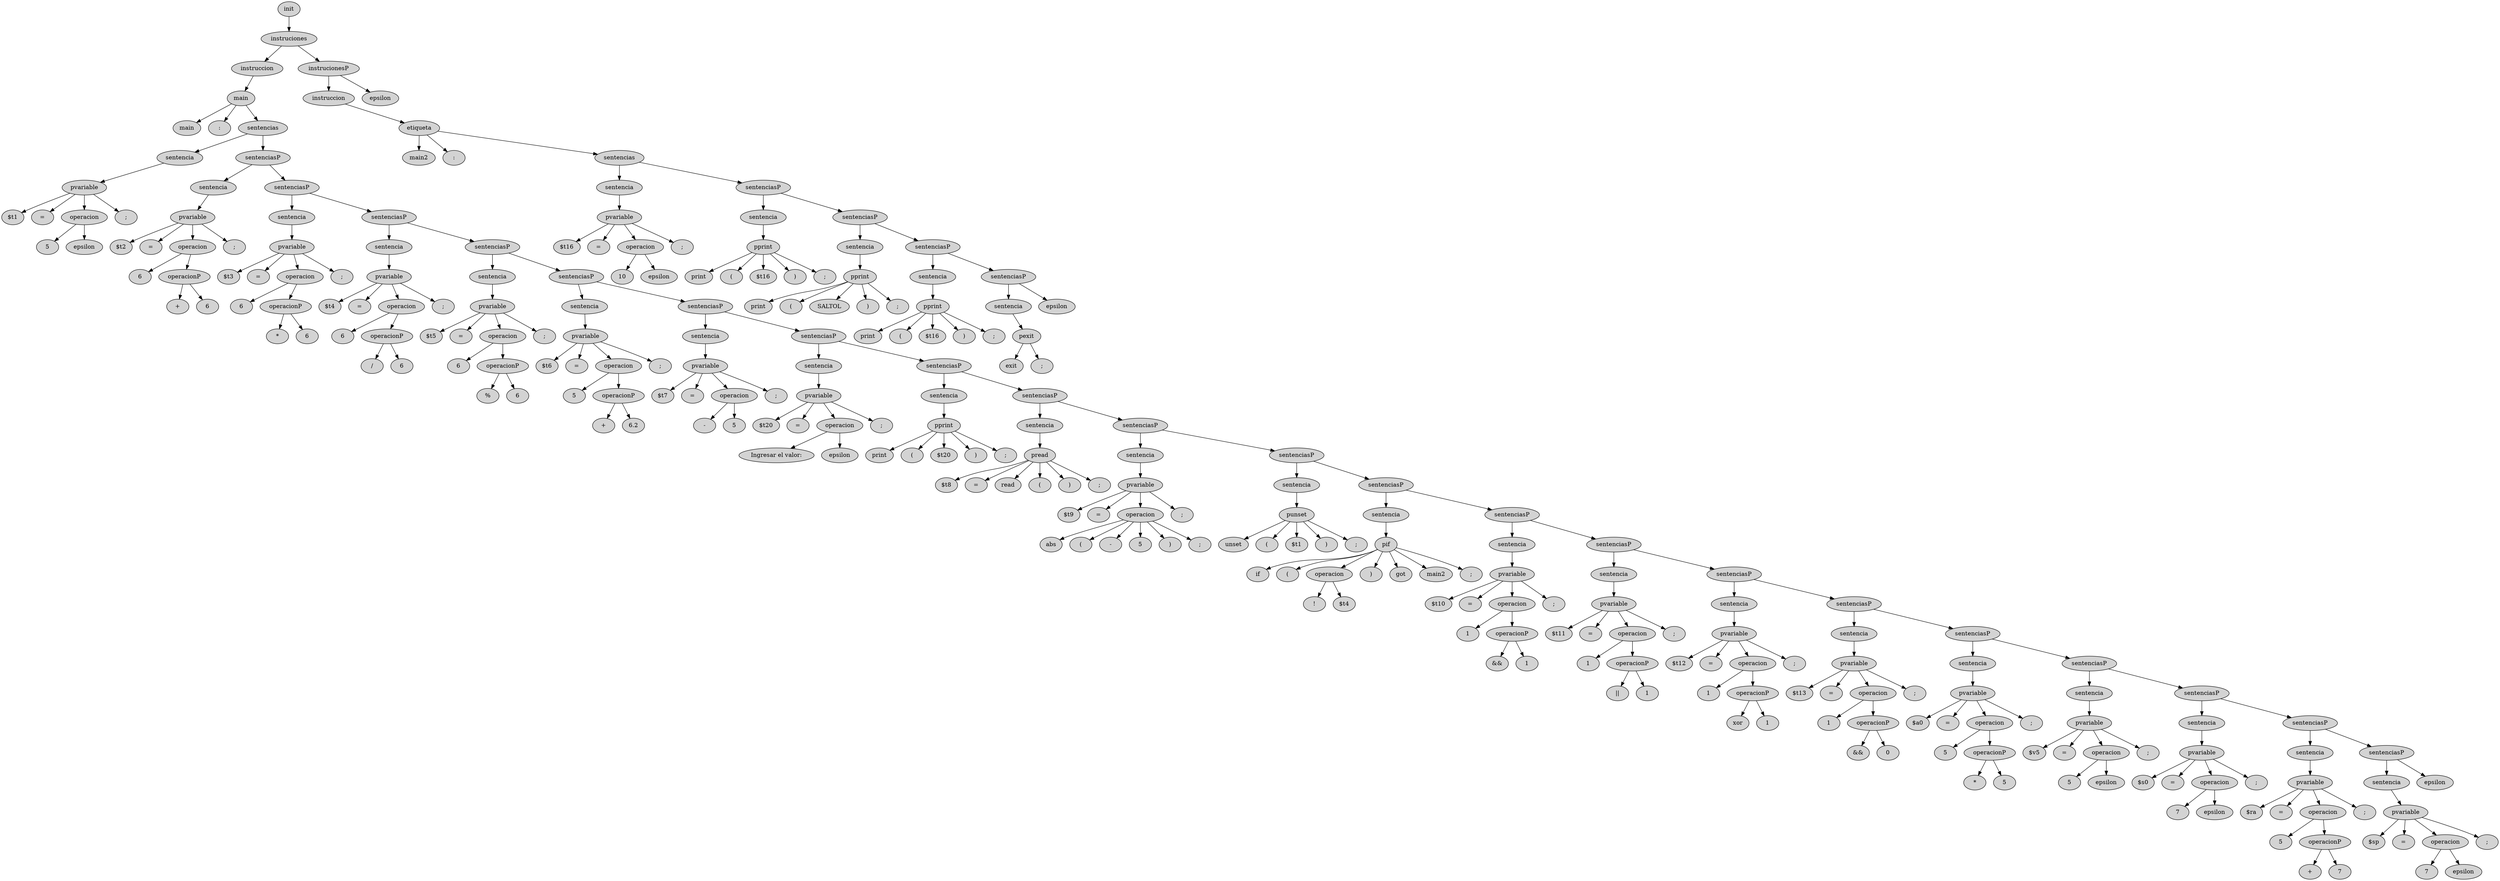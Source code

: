 digraph{ 
277[style = "filled" ; label = "init"] 
275[style = "filled" ; label = "instruciones"] 
276[style = "filled" ; label = "instruccion"] 
227[style = "filled" ; label = "main"] 
228[style = "filled" ; label = "main"] 
229[style = "filled" ; label = ":"] 
225[style = "filled" ; label = "sentencias"] 
226[style = "filled" ; label = "sentencia"] 
4[style = "filled" ; label = "pvariable"] 
5[style = "filled" ; label = "$t1"] 
6[style = "filled" ; label = "="] 
3[style = "filled" ; label = "operacion"] 
1[style = "filled" ; label = "5"] 
2[style = "filled" ; label = "epsilon"] 
7[style = "filled" ; label = ";"] 
223[style = "filled" ; label = "sentenciasP"] 
224[style = "filled" ; label = "sentencia"] 
13[style = "filled" ; label = "pvariable"] 
14[style = "filled" ; label = "$t2"] 
15[style = "filled" ; label = "="] 
12[style = "filled" ; label = "operacion"] 
8[style = "filled" ; label = "6"] 
10[style = "filled" ; label = "operacionP"] 
11[style = "filled" ; label = "+"] 
9[style = "filled" ; label = "6"] 
16[style = "filled" ; label = ";"] 
221[style = "filled" ; label = "sentenciasP"] 
222[style = "filled" ; label = "sentencia"] 
22[style = "filled" ; label = "pvariable"] 
23[style = "filled" ; label = "$t3"] 
24[style = "filled" ; label = "="] 
21[style = "filled" ; label = "operacion"] 
17[style = "filled" ; label = "6"] 
19[style = "filled" ; label = "operacionP"] 
20[style = "filled" ; label = "*"] 
18[style = "filled" ; label = "6"] 
25[style = "filled" ; label = ";"] 
219[style = "filled" ; label = "sentenciasP"] 
220[style = "filled" ; label = "sentencia"] 
31[style = "filled" ; label = "pvariable"] 
32[style = "filled" ; label = "$t4"] 
33[style = "filled" ; label = "="] 
30[style = "filled" ; label = "operacion"] 
26[style = "filled" ; label = "6"] 
28[style = "filled" ; label = "operacionP"] 
29[style = "filled" ; label = "/"] 
27[style = "filled" ; label = "6"] 
34[style = "filled" ; label = ";"] 
217[style = "filled" ; label = "sentenciasP"] 
218[style = "filled" ; label = "sentencia"] 
40[style = "filled" ; label = "pvariable"] 
41[style = "filled" ; label = "$t5"] 
42[style = "filled" ; label = "="] 
39[style = "filled" ; label = "operacion"] 
35[style = "filled" ; label = "6"] 
37[style = "filled" ; label = "operacionP"] 
38[style = "filled" ; label = "%"] 
36[style = "filled" ; label = "6"] 
43[style = "filled" ; label = ";"] 
215[style = "filled" ; label = "sentenciasP"] 
216[style = "filled" ; label = "sentencia"] 
49[style = "filled" ; label = "pvariable"] 
50[style = "filled" ; label = "$t6"] 
51[style = "filled" ; label = "="] 
48[style = "filled" ; label = "operacion"] 
44[style = "filled" ; label = "5"] 
46[style = "filled" ; label = "operacionP"] 
47[style = "filled" ; label = "+"] 
45[style = "filled" ; label = "6.2"] 
52[style = "filled" ; label = ";"] 
213[style = "filled" ; label = "sentenciasP"] 
214[style = "filled" ; label = "sentencia"] 
56[style = "filled" ; label = "pvariable"] 
57[style = "filled" ; label = "$t7"] 
58[style = "filled" ; label = "="] 
54[style = "filled" ; label = "operacion"] 
55[style = "filled" ; label = "-"] 
53[style = "filled" ; label = "5"] 
59[style = "filled" ; label = ";"] 
211[style = "filled" ; label = "sentenciasP"] 
212[style = "filled" ; label = "sentencia"] 
63[style = "filled" ; label = "pvariable"] 
64[style = "filled" ; label = "$t20"] 
65[style = "filled" ; label = "="] 
62[style = "filled" ; label = "operacion"] 
60[style = "filled" ; label = "Ingresar el valor:"] 
61[style = "filled" ; label = "epsilon"] 
66[style = "filled" ; label = ";"] 
209[style = "filled" ; label = "sentenciasP"] 
210[style = "filled" ; label = "sentencia"] 
67[style = "filled" ; label = "pprint"] 
68[style = "filled" ; label = "print"] 
69[style = "filled" ; label = "("] 
70[style = "filled" ; label = "$t20"] 
71[style = "filled" ; label = ")"] 
72[style = "filled" ; label = ";"] 
207[style = "filled" ; label = "sentenciasP"] 
208[style = "filled" ; label = "sentencia"] 
73[style = "filled" ; label = "pread"] 
74[style = "filled" ; label = "$t8"] 
75[style = "filled" ; label = "="] 
76[style = "filled" ; label = "read"] 
77[style = "filled" ; label = "("] 
78[style = "filled" ; label = ")"] 
79[style = "filled" ; label = ";"] 
205[style = "filled" ; label = "sentenciasP"] 
206[style = "filled" ; label = "sentencia"] 
87[style = "filled" ; label = "pvariable"] 
88[style = "filled" ; label = "$t9"] 
89[style = "filled" ; label = "="] 
81[style = "filled" ; label = "operacion"] 
82[style = "filled" ; label = "abs"] 
83[style = "filled" ; label = "("] 
84[style = "filled" ; label = "-"] 
80[style = "filled" ; label = "5"] 
85[style = "filled" ; label = ")"] 
86[style = "filled" ; label = ";"] 
90[style = "filled" ; label = ";"] 
203[style = "filled" ; label = "sentenciasP"] 
204[style = "filled" ; label = "sentencia"] 
91[style = "filled" ; label = "punset"] 
92[style = "filled" ; label = "unset"] 
93[style = "filled" ; label = "("] 
94[style = "filled" ; label = "$t1"] 
95[style = "filled" ; label = ")"] 
96[style = "filled" ; label = ";"] 
201[style = "filled" ; label = "sentenciasP"] 
202[style = "filled" ; label = "sentencia"] 
100[style = "filled" ; label = "pif"] 
101[style = "filled" ; label = "if"] 
102[style = "filled" ; label = "("] 
98[style = "filled" ; label = "operacion"] 
99[style = "filled" ; label = "!"] 
97[style = "filled" ; label = "$t4"] 
103[style = "filled" ; label = ")"] 
104[style = "filled" ; label = "got"] 
105[style = "filled" ; label = "main2"] 
106[style = "filled" ; label = ";"] 
199[style = "filled" ; label = "sentenciasP"] 
200[style = "filled" ; label = "sentencia"] 
112[style = "filled" ; label = "pvariable"] 
113[style = "filled" ; label = "$t10"] 
114[style = "filled" ; label = "="] 
111[style = "filled" ; label = "operacion"] 
107[style = "filled" ; label = "1"] 
109[style = "filled" ; label = "operacionP"] 
110[style = "filled" ; label = "&&"] 
108[style = "filled" ; label = "1"] 
115[style = "filled" ; label = ";"] 
197[style = "filled" ; label = "sentenciasP"] 
198[style = "filled" ; label = "sentencia"] 
121[style = "filled" ; label = "pvariable"] 
122[style = "filled" ; label = "$t11"] 
123[style = "filled" ; label = "="] 
120[style = "filled" ; label = "operacion"] 
116[style = "filled" ; label = "1"] 
118[style = "filled" ; label = "operacionP"] 
119[style = "filled" ; label = "||"] 
117[style = "filled" ; label = "1"] 
124[style = "filled" ; label = ";"] 
195[style = "filled" ; label = "sentenciasP"] 
196[style = "filled" ; label = "sentencia"] 
130[style = "filled" ; label = "pvariable"] 
131[style = "filled" ; label = "$t12"] 
132[style = "filled" ; label = "="] 
129[style = "filled" ; label = "operacion"] 
125[style = "filled" ; label = "1"] 
127[style = "filled" ; label = "operacionP"] 
128[style = "filled" ; label = "xor"] 
126[style = "filled" ; label = "1"] 
133[style = "filled" ; label = ";"] 
193[style = "filled" ; label = "sentenciasP"] 
194[style = "filled" ; label = "sentencia"] 
139[style = "filled" ; label = "pvariable"] 
140[style = "filled" ; label = "$t13"] 
141[style = "filled" ; label = "="] 
138[style = "filled" ; label = "operacion"] 
134[style = "filled" ; label = "1"] 
136[style = "filled" ; label = "operacionP"] 
137[style = "filled" ; label = "&&"] 
135[style = "filled" ; label = "0"] 
142[style = "filled" ; label = ";"] 
191[style = "filled" ; label = "sentenciasP"] 
192[style = "filled" ; label = "sentencia"] 
148[style = "filled" ; label = "pvariable"] 
149[style = "filled" ; label = "$a0"] 
150[style = "filled" ; label = "="] 
147[style = "filled" ; label = "operacion"] 
143[style = "filled" ; label = "5"] 
145[style = "filled" ; label = "operacionP"] 
146[style = "filled" ; label = "*"] 
144[style = "filled" ; label = "5"] 
151[style = "filled" ; label = ";"] 
189[style = "filled" ; label = "sentenciasP"] 
190[style = "filled" ; label = "sentencia"] 
155[style = "filled" ; label = "pvariable"] 
156[style = "filled" ; label = "$v5"] 
157[style = "filled" ; label = "="] 
154[style = "filled" ; label = "operacion"] 
152[style = "filled" ; label = "5"] 
153[style = "filled" ; label = "epsilon"] 
158[style = "filled" ; label = ";"] 
187[style = "filled" ; label = "sentenciasP"] 
188[style = "filled" ; label = "sentencia"] 
162[style = "filled" ; label = "pvariable"] 
163[style = "filled" ; label = "$s0"] 
164[style = "filled" ; label = "="] 
161[style = "filled" ; label = "operacion"] 
159[style = "filled" ; label = "7"] 
160[style = "filled" ; label = "epsilon"] 
165[style = "filled" ; label = ";"] 
185[style = "filled" ; label = "sentenciasP"] 
186[style = "filled" ; label = "sentencia"] 
171[style = "filled" ; label = "pvariable"] 
172[style = "filled" ; label = "$ra"] 
173[style = "filled" ; label = "="] 
170[style = "filled" ; label = "operacion"] 
166[style = "filled" ; label = "5"] 
168[style = "filled" ; label = "operacionP"] 
169[style = "filled" ; label = "+"] 
167[style = "filled" ; label = "7"] 
174[style = "filled" ; label = ";"] 
183[style = "filled" ; label = "sentenciasP"] 
184[style = "filled" ; label = "sentencia"] 
178[style = "filled" ; label = "pvariable"] 
179[style = "filled" ; label = "$sp"] 
180[style = "filled" ; label = "="] 
177[style = "filled" ; label = "operacion"] 
175[style = "filled" ; label = "7"] 
176[style = "filled" ; label = "epsilon"] 
181[style = "filled" ; label = ";"] 
182[style = "filled" ; label = "epsilon"] 
273[style = "filled" ; label = "instrucionesP"] 
274[style = "filled" ; label = "instruccion"] 
269[style = "filled" ; label = "etiqueta"] 
270[style = "filled" ; label = "main2"] 
271[style = "filled" ; label = ":"] 
267[style = "filled" ; label = "sentencias"] 
268[style = "filled" ; label = "sentencia"] 
233[style = "filled" ; label = "pvariable"] 
234[style = "filled" ; label = "$t16"] 
235[style = "filled" ; label = "="] 
232[style = "filled" ; label = "operacion"] 
230[style = "filled" ; label = "10"] 
231[style = "filled" ; label = "epsilon"] 
236[style = "filled" ; label = ";"] 
265[style = "filled" ; label = "sentenciasP"] 
266[style = "filled" ; label = "sentencia"] 
237[style = "filled" ; label = "pprint"] 
238[style = "filled" ; label = "print"] 
239[style = "filled" ; label = "("] 
240[style = "filled" ; label = "$t16"] 
241[style = "filled" ; label = ")"] 
242[style = "filled" ; label = ";"] 
263[style = "filled" ; label = "sentenciasP"] 
264[style = "filled" ; label = "sentencia"] 
243[style = "filled" ; label = "pprint"] 
244[style = "filled" ; label = "print"] 
245[style = "filled" ; label = "("] 
246[style = "filled" ; label = "SALTOL"] 
247[style = "filled" ; label = ")"] 
248[style = "filled" ; label = ";"] 
261[style = "filled" ; label = "sentenciasP"] 
262[style = "filled" ; label = "sentencia"] 
249[style = "filled" ; label = "pprint"] 
250[style = "filled" ; label = "print"] 
251[style = "filled" ; label = "("] 
252[style = "filled" ; label = "$t16"] 
253[style = "filled" ; label = ")"] 
254[style = "filled" ; label = ";"] 
259[style = "filled" ; label = "sentenciasP"] 
260[style = "filled" ; label = "sentencia"] 
255[style = "filled" ; label = "pexit"] 
256[style = "filled" ; label = "exit"] 
257[style = "filled" ; label = ";"] 
258[style = "filled" ; label = "epsilon"] 
272[style = "filled" ; label = "epsilon"] 
277->275;
275->276;
276->227;
227->228;
227->229;
227->225;
225->226;
226->4;
4->5;
4->6;
4->3;
3->1;
3->2;
4->7;
225->223;
223->224;
224->13;
13->14;
13->15;
13->12;
12->8;
12->10;
10->11;
10->9;
13->16;
223->221;
221->222;
222->22;
22->23;
22->24;
22->21;
21->17;
21->19;
19->20;
19->18;
22->25;
221->219;
219->220;
220->31;
31->32;
31->33;
31->30;
30->26;
30->28;
28->29;
28->27;
31->34;
219->217;
217->218;
218->40;
40->41;
40->42;
40->39;
39->35;
39->37;
37->38;
37->36;
40->43;
217->215;
215->216;
216->49;
49->50;
49->51;
49->48;
48->44;
48->46;
46->47;
46->45;
49->52;
215->213;
213->214;
214->56;
56->57;
56->58;
56->54;
54->55;
54->53;
56->59;
213->211;
211->212;
212->63;
63->64;
63->65;
63->62;
62->60;
62->61;
63->66;
211->209;
209->210;
210->67;
67->68;
67->69;
67->70;
67->71;
67->72;
209->207;
207->208;
208->73;
73->74;
73->75;
73->76;
73->77;
73->78;
73->79;
207->205;
205->206;
206->87;
87->88;
87->89;
87->81;
81->82;
81->83;
81->84;
81->80;
81->85;
81->86;
87->90;
205->203;
203->204;
204->91;
91->92;
91->93;
91->94;
91->95;
91->96;
203->201;
201->202;
202->100;
100->101;
100->102;
100->98;
98->99;
98->97;
100->103;
100->104;
100->105;
100->106;
201->199;
199->200;
200->112;
112->113;
112->114;
112->111;
111->107;
111->109;
109->110;
109->108;
112->115;
199->197;
197->198;
198->121;
121->122;
121->123;
121->120;
120->116;
120->118;
118->119;
118->117;
121->124;
197->195;
195->196;
196->130;
130->131;
130->132;
130->129;
129->125;
129->127;
127->128;
127->126;
130->133;
195->193;
193->194;
194->139;
139->140;
139->141;
139->138;
138->134;
138->136;
136->137;
136->135;
139->142;
193->191;
191->192;
192->148;
148->149;
148->150;
148->147;
147->143;
147->145;
145->146;
145->144;
148->151;
191->189;
189->190;
190->155;
155->156;
155->157;
155->154;
154->152;
154->153;
155->158;
189->187;
187->188;
188->162;
162->163;
162->164;
162->161;
161->159;
161->160;
162->165;
187->185;
185->186;
186->171;
171->172;
171->173;
171->170;
170->166;
170->168;
168->169;
168->167;
171->174;
185->183;
183->184;
184->178;
178->179;
178->180;
178->177;
177->175;
177->176;
178->181;
183->182;
275->273;
273->274;
274->269;
269->270;
269->271;
269->267;
267->268;
268->233;
233->234;
233->235;
233->232;
232->230;
232->231;
233->236;
267->265;
265->266;
266->237;
237->238;
237->239;
237->240;
237->241;
237->242;
265->263;
263->264;
264->243;
243->244;
243->245;
243->246;
243->247;
243->248;
263->261;
261->262;
262->249;
249->250;
249->251;
249->252;
249->253;
249->254;
261->259;
259->260;
260->255;
255->256;
255->257;
259->258;
273->272;

}